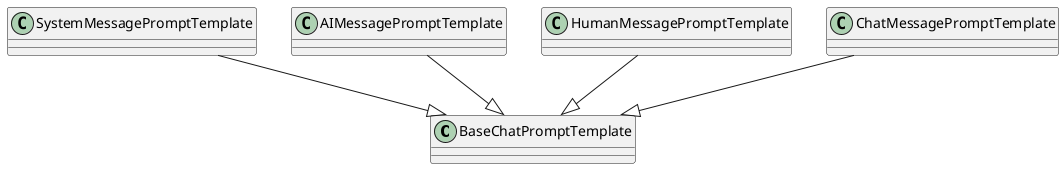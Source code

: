 ' https://api.python.langchain.com/en/latest/core_api_reference.html#module-langchain_core.prompts

@startuml

class BaseChatPromptTemplate{}

' https://api.python.langchain.com/en/latest/prompts/langchain_core.prompts.chat.SystemMessagePromptTemplate.html#langchain_core.prompts.chat.SystemMessagePromptTemplate
class SystemMessagePromptTemplate{}
SystemMessagePromptTemplate --|> BaseChatPromptTemplate

' https://api.python.langchain.com/en/latest/prompts/langchain_core.prompts.chat.AIMessagePromptTemplate.html#langchain_core.prompts.chat.AIMessagePromptTemplate
class AIMessagePromptTemplate{}
AIMessagePromptTemplate --|> BaseChatPromptTemplate

' https://api.python.langchain.com/en/latest/prompts/langchain_core.prompts.chat.HumanMessagePromptTemplate.html#langchain_core.prompts.chat.HumanMessagePromptTemplate
class HumanMessagePromptTemplate{}
HumanMessagePromptTemplate --|> BaseChatPromptTemplate

class ChatMessagePromptTemplate{}
ChatMessagePromptTemplate --|> BaseChatPromptTemplate

@enduml